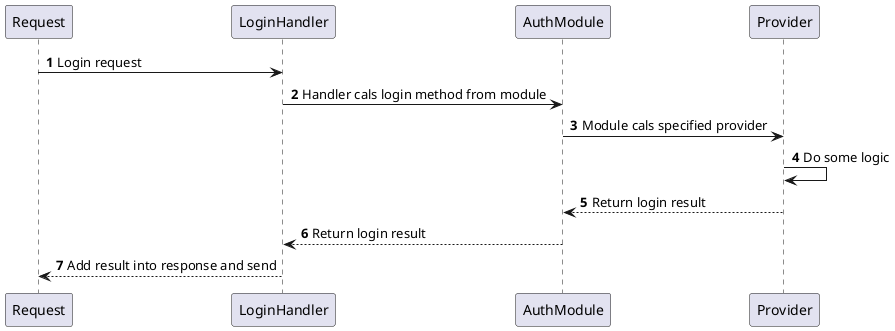 @startuml
'https://plantuml.com/sequence-diagram

autonumber

Request -> LoginHandler: Login request
LoginHandler -> AuthModule: Handler cals login method from module
AuthModule -> Provider: Module cals specified provider
Provider -> Provider: Do some logic
Provider --> AuthModule: Return login result
AuthModule --> LoginHandler: Return login result
LoginHandler --> Request: Add result into response and send
@enduml
